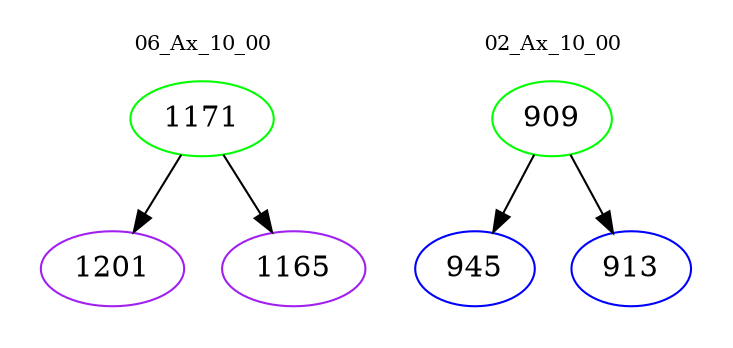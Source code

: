 digraph{
subgraph cluster_0 {
color = white
label = "06_Ax_10_00";
fontsize=10;
T0_1171 [label="1171", color="green"]
T0_1171 -> T0_1201 [color="black"]
T0_1201 [label="1201", color="purple"]
T0_1171 -> T0_1165 [color="black"]
T0_1165 [label="1165", color="purple"]
}
subgraph cluster_1 {
color = white
label = "02_Ax_10_00";
fontsize=10;
T1_909 [label="909", color="green"]
T1_909 -> T1_945 [color="black"]
T1_945 [label="945", color="blue"]
T1_909 -> T1_913 [color="black"]
T1_913 [label="913", color="blue"]
}
}
